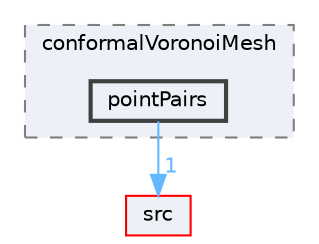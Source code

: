 digraph "applications/utilities/mesh/generation/foamyMesh/conformalVoronoiMesh/pointPairs"
{
 // LATEX_PDF_SIZE
  bgcolor="transparent";
  edge [fontname=Helvetica,fontsize=10,labelfontname=Helvetica,labelfontsize=10];
  node [fontname=Helvetica,fontsize=10,shape=box,height=0.2,width=0.4];
  compound=true
  subgraph clusterdir_616e89101b4d92e7765258ddbabd9ee1 {
    graph [ bgcolor="#edf0f7", pencolor="grey50", label="conformalVoronoiMesh", fontname=Helvetica,fontsize=10 style="filled,dashed", URL="dir_616e89101b4d92e7765258ddbabd9ee1.html",tooltip=""]
  dir_1543b8a6d220e21e5fbeac0f48280051 [label="pointPairs", fillcolor="#edf0f7", color="grey25", style="filled,bold", URL="dir_1543b8a6d220e21e5fbeac0f48280051.html",tooltip=""];
  }
  dir_68267d1309a1af8e8297ef4c3efbcdba [label="src", fillcolor="#edf0f7", color="red", style="filled", URL="dir_68267d1309a1af8e8297ef4c3efbcdba.html",tooltip=""];
  dir_1543b8a6d220e21e5fbeac0f48280051->dir_68267d1309a1af8e8297ef4c3efbcdba [headlabel="1", labeldistance=1.5 headhref="dir_002950_003729.html" href="dir_002950_003729.html" color="steelblue1" fontcolor="steelblue1"];
}
